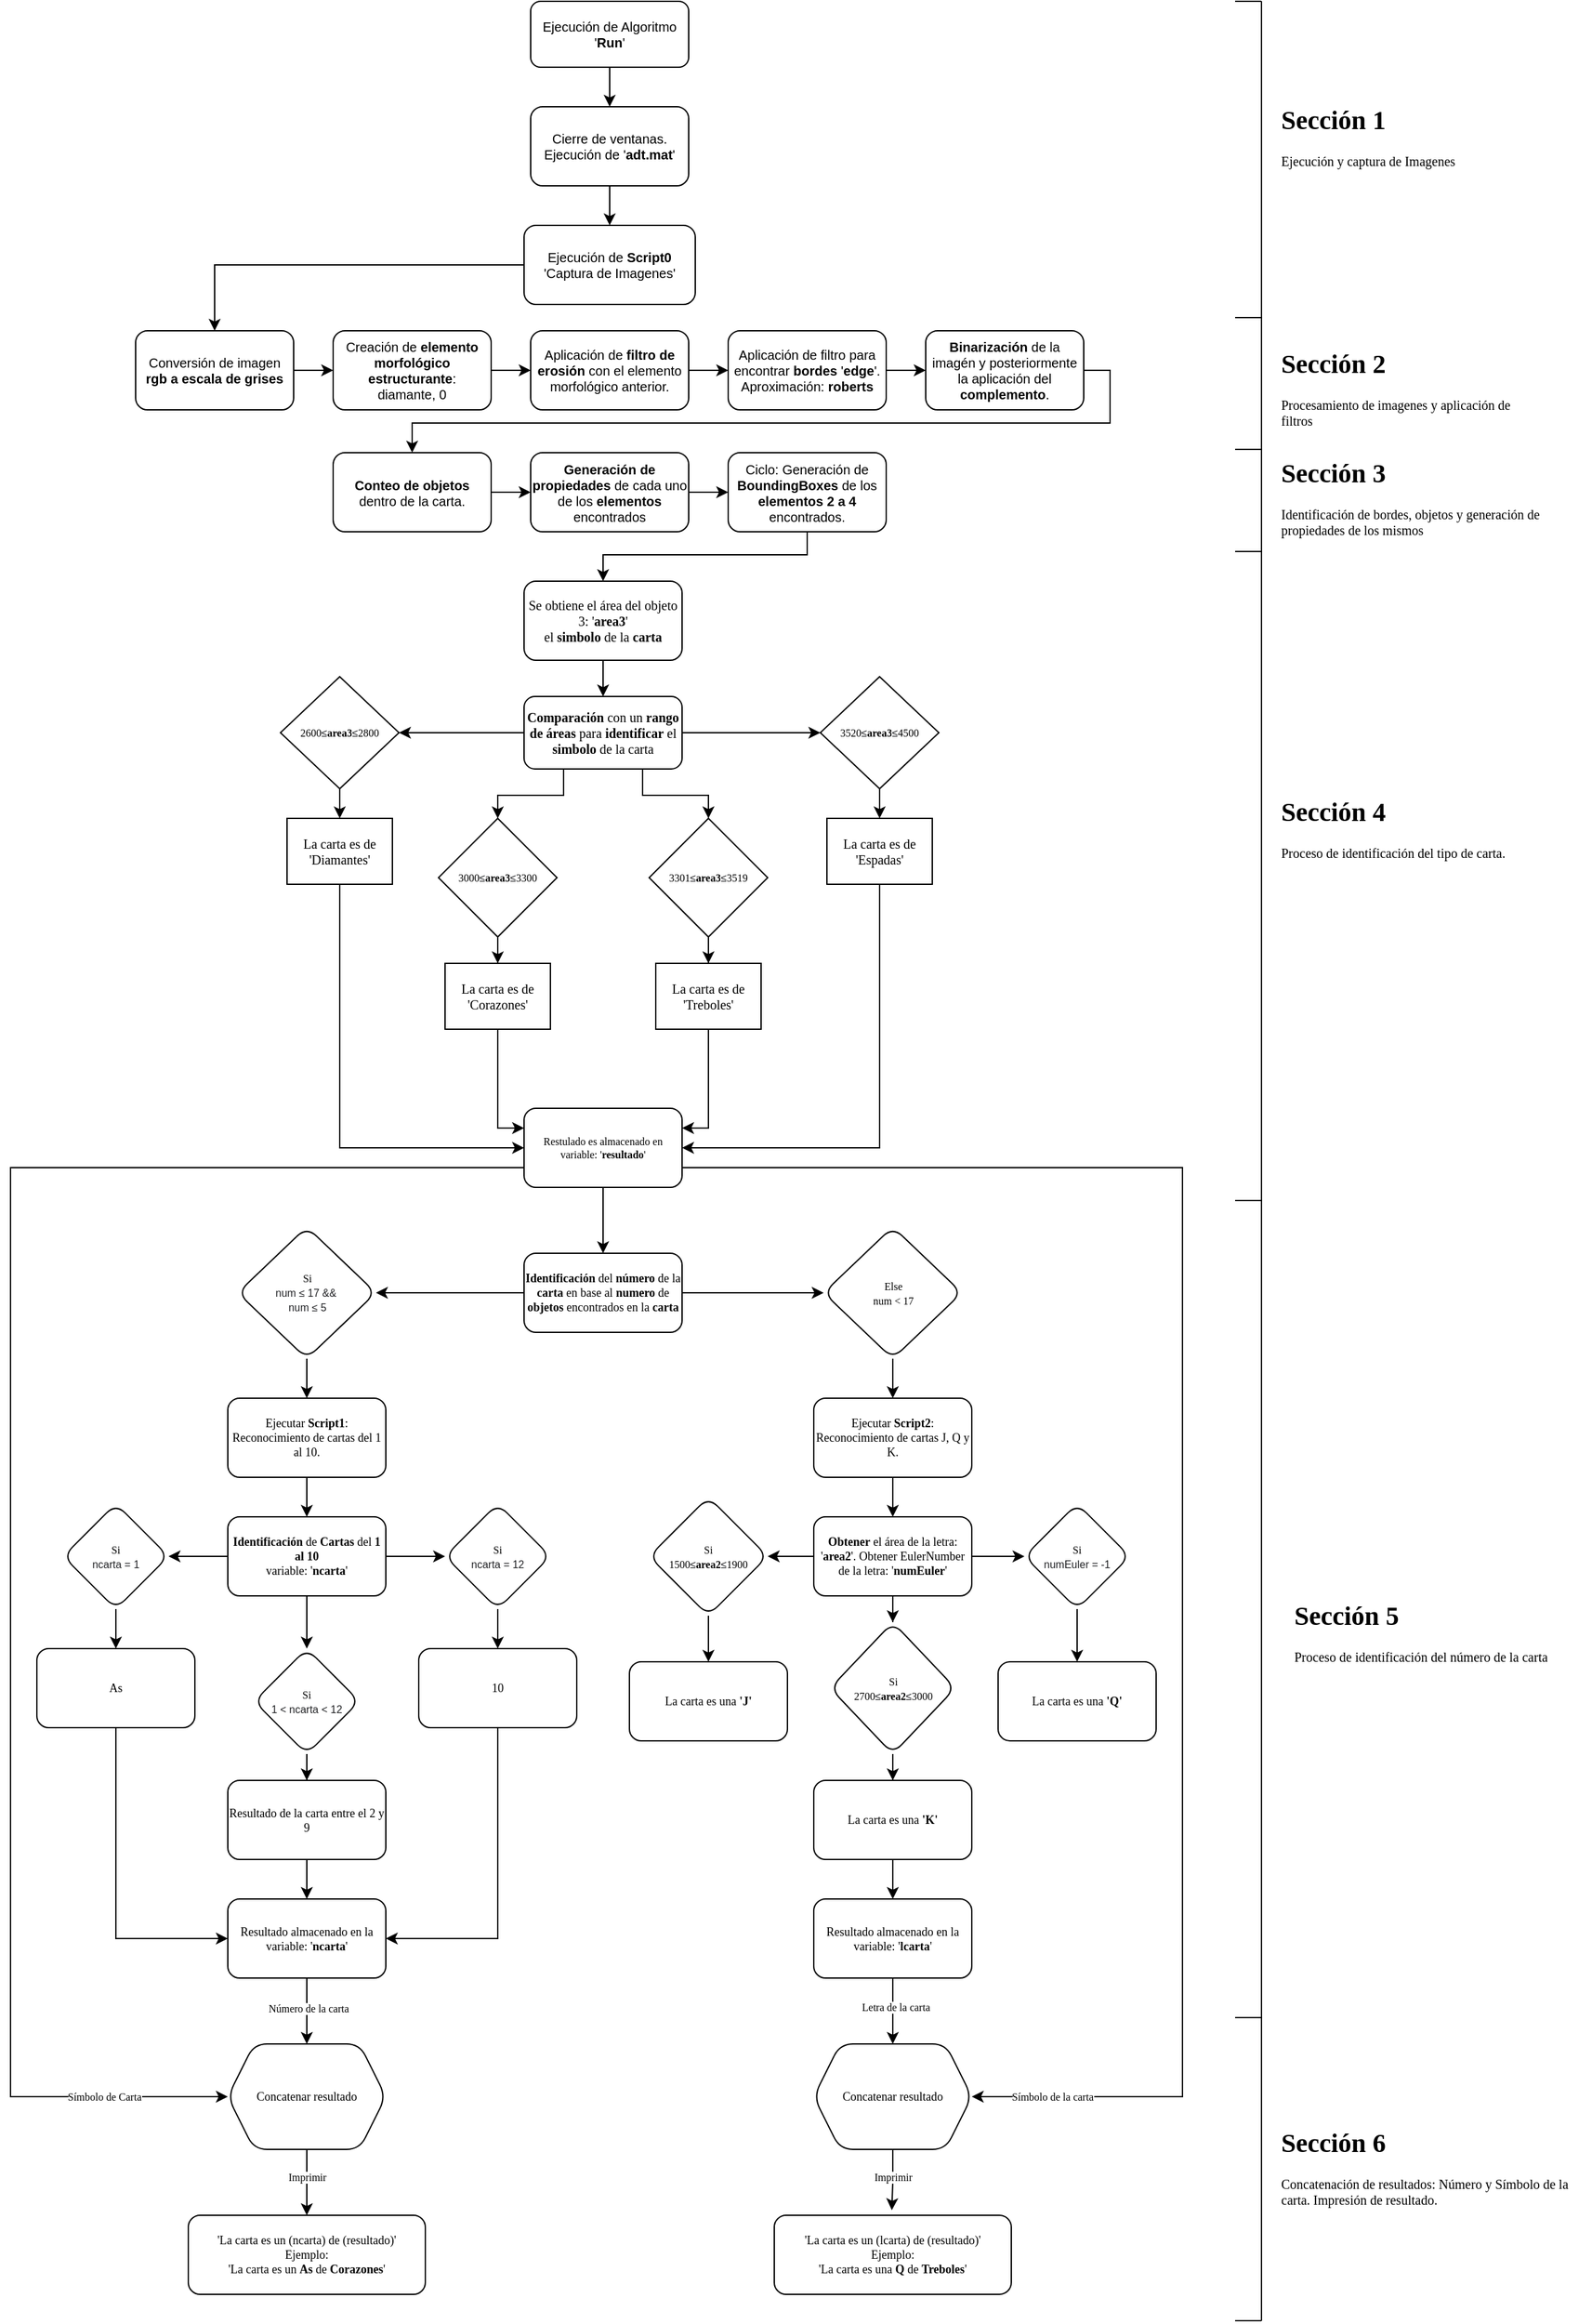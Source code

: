 <mxfile version="20.6.0" type="github">
  <diagram id="C5RBs43oDa-KdzZeNtuy" name="Page-1">
    <mxGraphModel dx="772" dy="514" grid="1" gridSize="10" guides="1" tooltips="1" connect="1" arrows="1" fold="1" page="1" pageScale="1" pageWidth="1654" pageHeight="2336" math="0" shadow="0">
      <root>
        <mxCell id="WIyWlLk6GJQsqaUBKTNV-0" />
        <mxCell id="WIyWlLk6GJQsqaUBKTNV-1" parent="WIyWlLk6GJQsqaUBKTNV-0" />
        <mxCell id="OverbrRECvq1KNkHKfa8-5" style="edgeStyle=orthogonalEdgeStyle;rounded=0;orthogonalLoop=1;jettySize=auto;html=1;exitX=0.5;exitY=1;exitDx=0;exitDy=0;entryX=0.5;entryY=0;entryDx=0;entryDy=0;fontSize=10;" edge="1" parent="WIyWlLk6GJQsqaUBKTNV-1" source="WIyWlLk6GJQsqaUBKTNV-3" target="OverbrRECvq1KNkHKfa8-1">
          <mxGeometry relative="1" as="geometry" />
        </mxCell>
        <mxCell id="WIyWlLk6GJQsqaUBKTNV-3" value="Ejecución de Algoritmo &lt;br style=&quot;font-size: 10px;&quot;&gt;&#39;&lt;b&gt;Run&lt;/b&gt;&#39;" style="rounded=1;whiteSpace=wrap;html=1;fontSize=10;glass=0;strokeWidth=1;shadow=0;" parent="WIyWlLk6GJQsqaUBKTNV-1" vertex="1">
          <mxGeometry x="435" y="20" width="120" height="50" as="geometry" />
        </mxCell>
        <mxCell id="OverbrRECvq1KNkHKfa8-3" value="" style="edgeStyle=orthogonalEdgeStyle;rounded=0;orthogonalLoop=1;jettySize=auto;html=1;fontSize=10;" edge="1" parent="WIyWlLk6GJQsqaUBKTNV-1" source="OverbrRECvq1KNkHKfa8-1" target="OverbrRECvq1KNkHKfa8-2">
          <mxGeometry relative="1" as="geometry" />
        </mxCell>
        <mxCell id="OverbrRECvq1KNkHKfa8-1" value="Cierre de ventanas.&lt;br style=&quot;font-size: 10px;&quot;&gt;Ejecución de &#39;&lt;b&gt;adt.mat&lt;/b&gt;&#39;" style="rounded=1;whiteSpace=wrap;html=1;fontSize=10;" vertex="1" parent="WIyWlLk6GJQsqaUBKTNV-1">
          <mxGeometry x="435" y="100" width="120" height="60" as="geometry" />
        </mxCell>
        <mxCell id="OverbrRECvq1KNkHKfa8-7" value="" style="edgeStyle=orthogonalEdgeStyle;rounded=0;orthogonalLoop=1;jettySize=auto;html=1;fontSize=10;" edge="1" parent="WIyWlLk6GJQsqaUBKTNV-1" source="OverbrRECvq1KNkHKfa8-2" target="OverbrRECvq1KNkHKfa8-6">
          <mxGeometry relative="1" as="geometry" />
        </mxCell>
        <mxCell id="OverbrRECvq1KNkHKfa8-2" value="Ejecución de &lt;b style=&quot;font-size: 10px;&quot;&gt;Script0&lt;/b&gt;&lt;br style=&quot;font-size: 10px;&quot;&gt;&#39;Captura de Imagenes&#39;" style="whiteSpace=wrap;html=1;rounded=1;fontSize=10;" vertex="1" parent="WIyWlLk6GJQsqaUBKTNV-1">
          <mxGeometry x="430" y="190" width="130" height="60" as="geometry" />
        </mxCell>
        <mxCell id="OverbrRECvq1KNkHKfa8-9" value="" style="edgeStyle=orthogonalEdgeStyle;rounded=0;orthogonalLoop=1;jettySize=auto;html=1;fontSize=10;" edge="1" parent="WIyWlLk6GJQsqaUBKTNV-1" source="OverbrRECvq1KNkHKfa8-6" target="OverbrRECvq1KNkHKfa8-8">
          <mxGeometry relative="1" as="geometry" />
        </mxCell>
        <mxCell id="OverbrRECvq1KNkHKfa8-6" value="Conversión de imagen &lt;b&gt;rgb a escala de grises&lt;/b&gt;" style="whiteSpace=wrap;html=1;rounded=1;fontSize=10;" vertex="1" parent="WIyWlLk6GJQsqaUBKTNV-1">
          <mxGeometry x="135" y="270" width="120" height="60" as="geometry" />
        </mxCell>
        <mxCell id="OverbrRECvq1KNkHKfa8-11" value="" style="edgeStyle=orthogonalEdgeStyle;rounded=0;orthogonalLoop=1;jettySize=auto;html=1;fontSize=10;" edge="1" parent="WIyWlLk6GJQsqaUBKTNV-1" source="OverbrRECvq1KNkHKfa8-8" target="OverbrRECvq1KNkHKfa8-10">
          <mxGeometry relative="1" as="geometry" />
        </mxCell>
        <mxCell id="OverbrRECvq1KNkHKfa8-8" value="Creación de &lt;b&gt;elemento morfológico estructurante&lt;/b&gt;:&lt;br style=&quot;font-size: 10px;&quot;&gt;diamante, 0" style="whiteSpace=wrap;html=1;rounded=1;fontSize=10;" vertex="1" parent="WIyWlLk6GJQsqaUBKTNV-1">
          <mxGeometry x="285" y="270" width="120" height="60" as="geometry" />
        </mxCell>
        <mxCell id="OverbrRECvq1KNkHKfa8-13" value="" style="edgeStyle=orthogonalEdgeStyle;rounded=0;orthogonalLoop=1;jettySize=auto;html=1;fontFamily=Verdana;fontSize=10;" edge="1" parent="WIyWlLk6GJQsqaUBKTNV-1" source="OverbrRECvq1KNkHKfa8-10" target="OverbrRECvq1KNkHKfa8-12">
          <mxGeometry relative="1" as="geometry" />
        </mxCell>
        <mxCell id="OverbrRECvq1KNkHKfa8-10" value="Aplicación de &lt;b&gt;filtro de erosión&lt;/b&gt; con el elemento morfológico anterior." style="whiteSpace=wrap;html=1;rounded=1;fontSize=10;" vertex="1" parent="WIyWlLk6GJQsqaUBKTNV-1">
          <mxGeometry x="435" y="270" width="120" height="60" as="geometry" />
        </mxCell>
        <mxCell id="OverbrRECvq1KNkHKfa8-15" value="" style="edgeStyle=orthogonalEdgeStyle;rounded=0;orthogonalLoop=1;jettySize=auto;html=1;fontFamily=Verdana;fontSize=10;" edge="1" parent="WIyWlLk6GJQsqaUBKTNV-1" source="OverbrRECvq1KNkHKfa8-12" target="OverbrRECvq1KNkHKfa8-14">
          <mxGeometry relative="1" as="geometry" />
        </mxCell>
        <mxCell id="OverbrRECvq1KNkHKfa8-12" value="Aplicación de filtro para encontrar &lt;b&gt;bordes&lt;/b&gt; &#39;&lt;b&gt;edge&lt;/b&gt;&#39;. Aproximación: &lt;b&gt;roberts&lt;/b&gt;" style="whiteSpace=wrap;html=1;fontSize=10;rounded=1;" vertex="1" parent="WIyWlLk6GJQsqaUBKTNV-1">
          <mxGeometry x="585" y="270" width="120" height="60" as="geometry" />
        </mxCell>
        <mxCell id="OverbrRECvq1KNkHKfa8-17" value="" style="edgeStyle=orthogonalEdgeStyle;rounded=0;orthogonalLoop=1;jettySize=auto;html=1;fontFamily=Verdana;fontSize=10;entryX=0.5;entryY=0;entryDx=0;entryDy=0;exitX=1;exitY=0.5;exitDx=0;exitDy=0;" edge="1" parent="WIyWlLk6GJQsqaUBKTNV-1" source="OverbrRECvq1KNkHKfa8-14" target="OverbrRECvq1KNkHKfa8-16">
          <mxGeometry relative="1" as="geometry">
            <Array as="points">
              <mxPoint x="875" y="300" />
              <mxPoint x="875" y="340" />
              <mxPoint x="345" y="340" />
            </Array>
          </mxGeometry>
        </mxCell>
        <mxCell id="OverbrRECvq1KNkHKfa8-14" value="&lt;b&gt;Binarización&lt;/b&gt; de la imagén y posteriormente la aplicación del &lt;b&gt;complemento&lt;/b&gt;." style="whiteSpace=wrap;html=1;fontSize=10;rounded=1;" vertex="1" parent="WIyWlLk6GJQsqaUBKTNV-1">
          <mxGeometry x="735" y="270" width="120" height="60" as="geometry" />
        </mxCell>
        <mxCell id="OverbrRECvq1KNkHKfa8-19" value="" style="edgeStyle=orthogonalEdgeStyle;rounded=0;orthogonalLoop=1;jettySize=auto;html=1;fontFamily=Verdana;fontSize=10;" edge="1" parent="WIyWlLk6GJQsqaUBKTNV-1" source="OverbrRECvq1KNkHKfa8-16" target="OverbrRECvq1KNkHKfa8-18">
          <mxGeometry relative="1" as="geometry" />
        </mxCell>
        <mxCell id="OverbrRECvq1KNkHKfa8-16" value="&lt;b&gt;Conteo&lt;/b&gt; &lt;b&gt;de&lt;/b&gt; &lt;b&gt;objetos&lt;/b&gt; dentro de la carta." style="whiteSpace=wrap;html=1;fontSize=10;rounded=1;" vertex="1" parent="WIyWlLk6GJQsqaUBKTNV-1">
          <mxGeometry x="285" y="362.5" width="120" height="60" as="geometry" />
        </mxCell>
        <mxCell id="OverbrRECvq1KNkHKfa8-21" value="" style="edgeStyle=orthogonalEdgeStyle;rounded=0;orthogonalLoop=1;jettySize=auto;html=1;fontFamily=Verdana;fontSize=10;" edge="1" parent="WIyWlLk6GJQsqaUBKTNV-1" source="OverbrRECvq1KNkHKfa8-18" target="OverbrRECvq1KNkHKfa8-20">
          <mxGeometry relative="1" as="geometry" />
        </mxCell>
        <mxCell id="OverbrRECvq1KNkHKfa8-18" value="&lt;b&gt;Generación&lt;/b&gt; &lt;b&gt;de&lt;/b&gt; &lt;b&gt;propiedades&lt;/b&gt; de cada uno de los &lt;b&gt;elementos&lt;/b&gt; encontrados" style="whiteSpace=wrap;html=1;fontSize=10;rounded=1;" vertex="1" parent="WIyWlLk6GJQsqaUBKTNV-1">
          <mxGeometry x="435" y="362.5" width="120" height="60" as="geometry" />
        </mxCell>
        <mxCell id="OverbrRECvq1KNkHKfa8-23" style="edgeStyle=orthogonalEdgeStyle;rounded=0;orthogonalLoop=1;jettySize=auto;html=1;fontFamily=Verdana;fontSize=10;entryX=0.5;entryY=0;entryDx=0;entryDy=0;" edge="1" parent="WIyWlLk6GJQsqaUBKTNV-1" source="OverbrRECvq1KNkHKfa8-20" target="OverbrRECvq1KNkHKfa8-43">
          <mxGeometry relative="1" as="geometry">
            <mxPoint x="500" y="462.5" as="targetPoint" />
            <Array as="points">
              <mxPoint x="645" y="440" />
              <mxPoint x="490" y="440" />
            </Array>
          </mxGeometry>
        </mxCell>
        <mxCell id="OverbrRECvq1KNkHKfa8-20" value="Ciclo: Generación de &lt;b&gt;BoundingBoxes&lt;/b&gt; de los &lt;b&gt;elementos 2 a 4&lt;/b&gt; encontrados." style="whiteSpace=wrap;html=1;fontSize=10;rounded=1;" vertex="1" parent="WIyWlLk6GJQsqaUBKTNV-1">
          <mxGeometry x="585" y="362.5" width="120" height="60" as="geometry" />
        </mxCell>
        <mxCell id="OverbrRECvq1KNkHKfa8-24" value="&lt;h1&gt;Sección 1&lt;/h1&gt;&lt;p&gt;Ejecución y captura de Imagenes&lt;/p&gt;" style="text;html=1;strokeColor=none;fillColor=none;spacing=5;spacingTop=-20;whiteSpace=wrap;overflow=hidden;rounded=0;fontFamily=Verdana;fontSize=10;" vertex="1" parent="WIyWlLk6GJQsqaUBKTNV-1">
          <mxGeometry x="1000" y="95" width="190" height="70" as="geometry" />
        </mxCell>
        <mxCell id="OverbrRECvq1KNkHKfa8-26" value="&lt;h1&gt;Sección 2&lt;/h1&gt;&lt;p&gt;Procesamiento de imagenes y aplicación de filtros&lt;/p&gt;" style="text;html=1;strokeColor=none;fillColor=none;spacing=5;spacingTop=-20;whiteSpace=wrap;overflow=hidden;rounded=0;fontFamily=Verdana;fontSize=10;" vertex="1" parent="WIyWlLk6GJQsqaUBKTNV-1">
          <mxGeometry x="1000" y="280" width="190" height="70" as="geometry" />
        </mxCell>
        <mxCell id="OverbrRECvq1KNkHKfa8-27" value="&lt;h1&gt;Sección 3&lt;/h1&gt;&lt;p&gt;Identificación de bordes, objetos y generación de propiedades de los mismos&lt;/p&gt;" style="text;html=1;strokeColor=none;fillColor=none;spacing=5;spacingTop=-20;whiteSpace=wrap;overflow=hidden;rounded=0;fontFamily=Verdana;fontSize=10;" vertex="1" parent="WIyWlLk6GJQsqaUBKTNV-1">
          <mxGeometry x="1000" y="362.5" width="230" height="75" as="geometry" />
        </mxCell>
        <mxCell id="OverbrRECvq1KNkHKfa8-33" value="" style="endArrow=none;html=1;rounded=0;fontFamily=Verdana;fontSize=10;" edge="1" parent="WIyWlLk6GJQsqaUBKTNV-1">
          <mxGeometry width="50" height="50" relative="1" as="geometry">
            <mxPoint x="990" y="1780" as="sourcePoint" />
            <mxPoint x="990" y="20" as="targetPoint" />
          </mxGeometry>
        </mxCell>
        <mxCell id="OverbrRECvq1KNkHKfa8-35" value="" style="endArrow=none;html=1;rounded=0;fontFamily=Verdana;fontSize=10;" edge="1" parent="WIyWlLk6GJQsqaUBKTNV-1">
          <mxGeometry width="50" height="50" relative="1" as="geometry">
            <mxPoint x="990" y="260" as="sourcePoint" />
            <mxPoint x="970" y="260" as="targetPoint" />
          </mxGeometry>
        </mxCell>
        <mxCell id="OverbrRECvq1KNkHKfa8-38" value="" style="endArrow=none;html=1;rounded=0;fontFamily=Verdana;fontSize=10;" edge="1" parent="WIyWlLk6GJQsqaUBKTNV-1">
          <mxGeometry width="50" height="50" relative="1" as="geometry">
            <mxPoint x="990" y="360" as="sourcePoint" />
            <mxPoint x="970" y="360" as="targetPoint" />
          </mxGeometry>
        </mxCell>
        <mxCell id="OverbrRECvq1KNkHKfa8-39" value="" style="endArrow=none;html=1;rounded=0;fontFamily=Verdana;fontSize=10;" edge="1" parent="WIyWlLk6GJQsqaUBKTNV-1">
          <mxGeometry width="50" height="50" relative="1" as="geometry">
            <mxPoint x="990" y="437.5" as="sourcePoint" />
            <mxPoint x="970" y="437.5" as="targetPoint" />
          </mxGeometry>
        </mxCell>
        <mxCell id="OverbrRECvq1KNkHKfa8-40" value="" style="endArrow=none;html=1;rounded=0;fontFamily=Verdana;fontSize=10;" edge="1" parent="WIyWlLk6GJQsqaUBKTNV-1">
          <mxGeometry width="50" height="50" relative="1" as="geometry">
            <mxPoint x="990" y="20" as="sourcePoint" />
            <mxPoint x="970" y="20" as="targetPoint" />
          </mxGeometry>
        </mxCell>
        <mxCell id="OverbrRECvq1KNkHKfa8-42" value="&lt;h1&gt;Sección 4&lt;/h1&gt;&lt;p&gt;Proceso de identificación del tipo de carta.&lt;/p&gt;" style="text;html=1;strokeColor=none;fillColor=none;spacing=5;spacingTop=-20;whiteSpace=wrap;overflow=hidden;rounded=0;fontFamily=Verdana;fontSize=10;" vertex="1" parent="WIyWlLk6GJQsqaUBKTNV-1">
          <mxGeometry x="1000" y="620" width="230" height="75" as="geometry" />
        </mxCell>
        <mxCell id="OverbrRECvq1KNkHKfa8-47" value="" style="edgeStyle=orthogonalEdgeStyle;rounded=0;orthogonalLoop=1;jettySize=auto;html=1;fontFamily=Verdana;fontSize=9;" edge="1" parent="WIyWlLk6GJQsqaUBKTNV-1" source="OverbrRECvq1KNkHKfa8-43" target="OverbrRECvq1KNkHKfa8-46">
          <mxGeometry relative="1" as="geometry" />
        </mxCell>
        <mxCell id="OverbrRECvq1KNkHKfa8-43" value="Se obtiene el área del objeto 3: &#39;&lt;b&gt;area3&lt;/b&gt;&#39; &lt;br&gt;el &lt;b&gt;simbolo&lt;/b&gt; de la &lt;b&gt;carta&lt;/b&gt;" style="rounded=1;whiteSpace=wrap;html=1;fontFamily=Verdana;fontSize=10;" vertex="1" parent="WIyWlLk6GJQsqaUBKTNV-1">
          <mxGeometry x="430" y="460" width="120" height="60" as="geometry" />
        </mxCell>
        <mxCell id="OverbrRECvq1KNkHKfa8-49" style="edgeStyle=orthogonalEdgeStyle;rounded=0;orthogonalLoop=1;jettySize=auto;html=1;exitX=0;exitY=0.5;exitDx=0;exitDy=0;entryX=1;entryY=0.5;entryDx=0;entryDy=0;fontFamily=Verdana;fontSize=9;" edge="1" parent="WIyWlLk6GJQsqaUBKTNV-1" source="OverbrRECvq1KNkHKfa8-46" target="OverbrRECvq1KNkHKfa8-50">
          <mxGeometry relative="1" as="geometry">
            <mxPoint x="355" y="575" as="targetPoint" />
          </mxGeometry>
        </mxCell>
        <mxCell id="OverbrRECvq1KNkHKfa8-55" style="edgeStyle=orthogonalEdgeStyle;rounded=0;orthogonalLoop=1;jettySize=auto;html=1;exitX=0.25;exitY=1;exitDx=0;exitDy=0;entryX=0.5;entryY=0;entryDx=0;entryDy=0;fontFamily=Verdana;fontSize=7;" edge="1" parent="WIyWlLk6GJQsqaUBKTNV-1" source="OverbrRECvq1KNkHKfa8-46" target="OverbrRECvq1KNkHKfa8-53">
          <mxGeometry relative="1" as="geometry" />
        </mxCell>
        <mxCell id="OverbrRECvq1KNkHKfa8-61" style="edgeStyle=orthogonalEdgeStyle;rounded=0;orthogonalLoop=1;jettySize=auto;html=1;exitX=0.75;exitY=1;exitDx=0;exitDy=0;entryX=0.5;entryY=0;entryDx=0;entryDy=0;fontFamily=Verdana;fontSize=7;" edge="1" parent="WIyWlLk6GJQsqaUBKTNV-1" source="OverbrRECvq1KNkHKfa8-46" target="OverbrRECvq1KNkHKfa8-59">
          <mxGeometry relative="1" as="geometry" />
        </mxCell>
        <mxCell id="OverbrRECvq1KNkHKfa8-65" style="edgeStyle=orthogonalEdgeStyle;rounded=0;orthogonalLoop=1;jettySize=auto;html=1;exitX=1;exitY=0.5;exitDx=0;exitDy=0;fontFamily=Verdana;fontSize=7;" edge="1" parent="WIyWlLk6GJQsqaUBKTNV-1" source="OverbrRECvq1KNkHKfa8-46" target="OverbrRECvq1KNkHKfa8-63">
          <mxGeometry relative="1" as="geometry" />
        </mxCell>
        <mxCell id="OverbrRECvq1KNkHKfa8-46" value="&lt;b&gt;Comparación&lt;/b&gt; con un &lt;b&gt;rango&lt;/b&gt; &lt;b&gt;de&lt;/b&gt; &lt;b&gt;áreas&lt;/b&gt; para &lt;b&gt;identificar&lt;/b&gt; el &lt;b&gt;simbolo&lt;/b&gt; de la carta" style="whiteSpace=wrap;html=1;fontSize=10;fontFamily=Verdana;rounded=1;" vertex="1" parent="WIyWlLk6GJQsqaUBKTNV-1">
          <mxGeometry x="430" y="547.5" width="120" height="55" as="geometry" />
        </mxCell>
        <mxCell id="OverbrRECvq1KNkHKfa8-52" style="edgeStyle=orthogonalEdgeStyle;rounded=0;orthogonalLoop=1;jettySize=auto;html=1;exitX=0.5;exitY=1;exitDx=0;exitDy=0;entryX=0.5;entryY=0;entryDx=0;entryDy=0;fontFamily=Verdana;fontSize=7;" edge="1" parent="WIyWlLk6GJQsqaUBKTNV-1" source="OverbrRECvq1KNkHKfa8-50" target="OverbrRECvq1KNkHKfa8-51">
          <mxGeometry relative="1" as="geometry" />
        </mxCell>
        <mxCell id="OverbrRECvq1KNkHKfa8-50" value="&lt;font style=&quot;font-size: 8px;&quot;&gt;2600&lt;span style=&quot;color: rgb(32, 33, 36); font-family: arial, sans-serif; text-align: left; background-color: rgb(255, 255, 255); font-size: 8px;&quot;&gt;≤&lt;/span&gt;&lt;b&gt;area3&lt;/b&gt;&lt;span style=&quot;color: rgb(32, 33, 36); font-family: arial, sans-serif; text-align: left; background-color: rgb(255, 255, 255); font-size: 8px;&quot;&gt;≤&lt;/span&gt;2800&lt;/font&gt;" style="rhombus;whiteSpace=wrap;html=1;fontFamily=Verdana;fontSize=8;" vertex="1" parent="WIyWlLk6GJQsqaUBKTNV-1">
          <mxGeometry x="245" y="532.5" width="90" height="85" as="geometry" />
        </mxCell>
        <mxCell id="OverbrRECvq1KNkHKfa8-71" style="edgeStyle=orthogonalEdgeStyle;rounded=0;orthogonalLoop=1;jettySize=auto;html=1;exitX=0.5;exitY=1;exitDx=0;exitDy=0;entryX=0;entryY=0.5;entryDx=0;entryDy=0;fontFamily=Verdana;fontSize=8;" edge="1" parent="WIyWlLk6GJQsqaUBKTNV-1" source="OverbrRECvq1KNkHKfa8-51" target="OverbrRECvq1KNkHKfa8-70">
          <mxGeometry relative="1" as="geometry" />
        </mxCell>
        <mxCell id="OverbrRECvq1KNkHKfa8-51" value="La carta es de &#39;Diamantes&#39;" style="whiteSpace=wrap;html=1;fontSize=10;fontFamily=Verdana;" vertex="1" parent="WIyWlLk6GJQsqaUBKTNV-1">
          <mxGeometry x="250" y="640" width="80" height="50" as="geometry" />
        </mxCell>
        <mxCell id="OverbrRECvq1KNkHKfa8-57" style="edgeStyle=orthogonalEdgeStyle;rounded=0;orthogonalLoop=1;jettySize=auto;html=1;entryX=0.5;entryY=0;entryDx=0;entryDy=0;fontFamily=Verdana;fontSize=7;" edge="1" parent="WIyWlLk6GJQsqaUBKTNV-1" source="OverbrRECvq1KNkHKfa8-53" target="OverbrRECvq1KNkHKfa8-56">
          <mxGeometry relative="1" as="geometry" />
        </mxCell>
        <mxCell id="OverbrRECvq1KNkHKfa8-53" value="&lt;font style=&quot;font-size: 8px;&quot;&gt;3000&lt;span style=&quot;color: rgb(32, 33, 36); font-family: arial, sans-serif; text-align: left; background-color: rgb(255, 255, 255); font-size: 8px;&quot;&gt;≤&lt;/span&gt;&lt;b&gt;area3&lt;/b&gt;&lt;span style=&quot;color: rgb(32, 33, 36); font-family: arial, sans-serif; text-align: left; background-color: rgb(255, 255, 255); font-size: 8px;&quot;&gt;≤&lt;/span&gt;3300&lt;/font&gt;" style="rhombus;whiteSpace=wrap;html=1;fontFamily=Verdana;fontSize=8;" vertex="1" parent="WIyWlLk6GJQsqaUBKTNV-1">
          <mxGeometry x="365" y="640" width="90" height="90" as="geometry" />
        </mxCell>
        <mxCell id="OverbrRECvq1KNkHKfa8-72" style="edgeStyle=orthogonalEdgeStyle;rounded=0;orthogonalLoop=1;jettySize=auto;html=1;exitX=0.5;exitY=1;exitDx=0;exitDy=0;entryX=0;entryY=0.25;entryDx=0;entryDy=0;fontFamily=Verdana;fontSize=8;" edge="1" parent="WIyWlLk6GJQsqaUBKTNV-1" source="OverbrRECvq1KNkHKfa8-56" target="OverbrRECvq1KNkHKfa8-70">
          <mxGeometry relative="1" as="geometry" />
        </mxCell>
        <mxCell id="OverbrRECvq1KNkHKfa8-56" value="La carta es de &#39;Corazones&#39;" style="whiteSpace=wrap;html=1;fontSize=10;fontFamily=Verdana;" vertex="1" parent="WIyWlLk6GJQsqaUBKTNV-1">
          <mxGeometry x="370" y="750" width="80" height="50" as="geometry" />
        </mxCell>
        <mxCell id="OverbrRECvq1KNkHKfa8-58" style="edgeStyle=orthogonalEdgeStyle;rounded=0;orthogonalLoop=1;jettySize=auto;html=1;entryX=0.5;entryY=0;entryDx=0;entryDy=0;fontFamily=Verdana;fontSize=7;" edge="1" parent="WIyWlLk6GJQsqaUBKTNV-1" source="OverbrRECvq1KNkHKfa8-59" target="OverbrRECvq1KNkHKfa8-60">
          <mxGeometry relative="1" as="geometry" />
        </mxCell>
        <mxCell id="OverbrRECvq1KNkHKfa8-59" value="&lt;span style=&quot;font-size: 8px;&quot;&gt;3301&lt;/span&gt;&lt;span style=&quot;font-size: 8px; color: rgb(32, 33, 36); font-family: arial, sans-serif; text-align: left; background-color: rgb(255, 255, 255);&quot;&gt;≤&lt;/span&gt;&lt;b style=&quot;font-size: 8px;&quot;&gt;area3&lt;/b&gt;&lt;span style=&quot;font-size: 8px; color: rgb(32, 33, 36); font-family: arial, sans-serif; text-align: left; background-color: rgb(255, 255, 255);&quot;&gt;≤&lt;/span&gt;&lt;span style=&quot;font-size: 8px;&quot;&gt;3519&lt;/span&gt;" style="rhombus;whiteSpace=wrap;html=1;fontFamily=Verdana;fontSize=7;" vertex="1" parent="WIyWlLk6GJQsqaUBKTNV-1">
          <mxGeometry x="525" y="640" width="90" height="90" as="geometry" />
        </mxCell>
        <mxCell id="OverbrRECvq1KNkHKfa8-73" style="edgeStyle=orthogonalEdgeStyle;rounded=0;orthogonalLoop=1;jettySize=auto;html=1;exitX=0.5;exitY=1;exitDx=0;exitDy=0;entryX=1;entryY=0.25;entryDx=0;entryDy=0;fontFamily=Verdana;fontSize=8;" edge="1" parent="WIyWlLk6GJQsqaUBKTNV-1" source="OverbrRECvq1KNkHKfa8-60" target="OverbrRECvq1KNkHKfa8-70">
          <mxGeometry relative="1" as="geometry" />
        </mxCell>
        <mxCell id="OverbrRECvq1KNkHKfa8-60" value="La carta es de &#39;Treboles&#39;" style="whiteSpace=wrap;html=1;fontSize=10;fontFamily=Verdana;" vertex="1" parent="WIyWlLk6GJQsqaUBKTNV-1">
          <mxGeometry x="530" y="750" width="80" height="50" as="geometry" />
        </mxCell>
        <mxCell id="OverbrRECvq1KNkHKfa8-62" style="edgeStyle=orthogonalEdgeStyle;rounded=0;orthogonalLoop=1;jettySize=auto;html=1;exitX=0.5;exitY=1;exitDx=0;exitDy=0;entryX=0.5;entryY=0;entryDx=0;entryDy=0;fontFamily=Verdana;fontSize=7;" edge="1" parent="WIyWlLk6GJQsqaUBKTNV-1" source="OverbrRECvq1KNkHKfa8-63" target="OverbrRECvq1KNkHKfa8-64">
          <mxGeometry relative="1" as="geometry" />
        </mxCell>
        <mxCell id="OverbrRECvq1KNkHKfa8-63" value="&lt;span style=&quot;font-size: 8px;&quot;&gt;3520&lt;/span&gt;&lt;span style=&quot;font-size: 8px; color: rgb(32, 33, 36); font-family: arial, sans-serif; text-align: left; background-color: rgb(255, 255, 255);&quot;&gt;≤&lt;/span&gt;&lt;b style=&quot;font-size: 8px;&quot;&gt;area3&lt;/b&gt;&lt;span style=&quot;font-size: 8px; color: rgb(32, 33, 36); font-family: arial, sans-serif; text-align: left; background-color: rgb(255, 255, 255);&quot;&gt;≤&lt;/span&gt;&lt;span style=&quot;font-size: 8px;&quot;&gt;4500&lt;/span&gt;" style="rhombus;whiteSpace=wrap;html=1;fontFamily=Verdana;fontSize=7;" vertex="1" parent="WIyWlLk6GJQsqaUBKTNV-1">
          <mxGeometry x="655" y="532.5" width="90" height="85" as="geometry" />
        </mxCell>
        <mxCell id="OverbrRECvq1KNkHKfa8-74" style="edgeStyle=orthogonalEdgeStyle;rounded=0;orthogonalLoop=1;jettySize=auto;html=1;exitX=0.5;exitY=1;exitDx=0;exitDy=0;entryX=1;entryY=0.5;entryDx=0;entryDy=0;fontFamily=Verdana;fontSize=8;" edge="1" parent="WIyWlLk6GJQsqaUBKTNV-1" source="OverbrRECvq1KNkHKfa8-64" target="OverbrRECvq1KNkHKfa8-70">
          <mxGeometry relative="1" as="geometry" />
        </mxCell>
        <mxCell id="OverbrRECvq1KNkHKfa8-64" value="La carta es de &#39;Espadas&#39;" style="whiteSpace=wrap;html=1;fontSize=10;fontFamily=Verdana;" vertex="1" parent="WIyWlLk6GJQsqaUBKTNV-1">
          <mxGeometry x="660" y="640" width="80" height="50" as="geometry" />
        </mxCell>
        <mxCell id="OverbrRECvq1KNkHKfa8-66" value="" style="endArrow=none;html=1;rounded=0;fontFamily=Verdana;fontSize=10;" edge="1" parent="WIyWlLk6GJQsqaUBKTNV-1">
          <mxGeometry width="50" height="50" relative="1" as="geometry">
            <mxPoint x="990" y="930" as="sourcePoint" />
            <mxPoint x="970" y="930" as="targetPoint" />
          </mxGeometry>
        </mxCell>
        <mxCell id="OverbrRECvq1KNkHKfa8-78" value="" style="edgeStyle=orthogonalEdgeStyle;rounded=0;orthogonalLoop=1;jettySize=auto;html=1;fontFamily=Verdana;fontSize=8;" edge="1" parent="WIyWlLk6GJQsqaUBKTNV-1" source="OverbrRECvq1KNkHKfa8-70" target="OverbrRECvq1KNkHKfa8-77">
          <mxGeometry relative="1" as="geometry" />
        </mxCell>
        <mxCell id="OverbrRECvq1KNkHKfa8-113" style="edgeStyle=orthogonalEdgeStyle;rounded=0;orthogonalLoop=1;jettySize=auto;html=1;exitX=0;exitY=0.75;exitDx=0;exitDy=0;fontFamily=Verdana;fontSize=8;entryX=0;entryY=0.5;entryDx=0;entryDy=0;" edge="1" parent="WIyWlLk6GJQsqaUBKTNV-1" source="OverbrRECvq1KNkHKfa8-70" target="OverbrRECvq1KNkHKfa8-110">
          <mxGeometry relative="1" as="geometry">
            <Array as="points">
              <mxPoint x="40" y="905" />
              <mxPoint x="40" y="1610" />
            </Array>
          </mxGeometry>
        </mxCell>
        <mxCell id="OverbrRECvq1KNkHKfa8-115" value="Símbolo de Carta" style="edgeLabel;html=1;align=center;verticalAlign=middle;resizable=0;points=[];fontSize=8;fontFamily=Verdana;" vertex="1" connectable="0" parent="OverbrRECvq1KNkHKfa8-113">
          <mxGeometry x="0.85" y="-1" relative="1" as="geometry">
            <mxPoint y="-1" as="offset" />
          </mxGeometry>
        </mxCell>
        <mxCell id="OverbrRECvq1KNkHKfa8-143" style="edgeStyle=orthogonalEdgeStyle;rounded=0;orthogonalLoop=1;jettySize=auto;html=1;exitX=1;exitY=0.75;exitDx=0;exitDy=0;fontFamily=Verdana;fontSize=8;entryX=1;entryY=0.5;entryDx=0;entryDy=0;" edge="1" parent="WIyWlLk6GJQsqaUBKTNV-1" source="OverbrRECvq1KNkHKfa8-70" target="OverbrRECvq1KNkHKfa8-135">
          <mxGeometry relative="1" as="geometry">
            <Array as="points">
              <mxPoint x="930" y="905" />
              <mxPoint x="930" y="1610" />
            </Array>
          </mxGeometry>
        </mxCell>
        <mxCell id="OverbrRECvq1KNkHKfa8-144" value="Símbolo de la carta" style="edgeLabel;html=1;align=center;verticalAlign=middle;resizable=0;points=[];fontSize=8;fontFamily=Verdana;" vertex="1" connectable="0" parent="OverbrRECvq1KNkHKfa8-143">
          <mxGeometry x="0.902" y="2" relative="1" as="geometry">
            <mxPoint y="-2" as="offset" />
          </mxGeometry>
        </mxCell>
        <mxCell id="OverbrRECvq1KNkHKfa8-70" value="Restulado es almacenado en variable: &#39;&lt;b&gt;resultado&lt;/b&gt;&#39;" style="rounded=1;whiteSpace=wrap;html=1;fontFamily=Verdana;fontSize=8;" vertex="1" parent="WIyWlLk6GJQsqaUBKTNV-1">
          <mxGeometry x="430" y="860" width="120" height="60" as="geometry" />
        </mxCell>
        <mxCell id="OverbrRECvq1KNkHKfa8-80" value="" style="edgeStyle=orthogonalEdgeStyle;rounded=0;orthogonalLoop=1;jettySize=auto;html=1;fontFamily=Verdana;fontSize=9;" edge="1" parent="WIyWlLk6GJQsqaUBKTNV-1" source="OverbrRECvq1KNkHKfa8-77" target="OverbrRECvq1KNkHKfa8-79">
          <mxGeometry relative="1" as="geometry" />
        </mxCell>
        <mxCell id="OverbrRECvq1KNkHKfa8-86" style="edgeStyle=orthogonalEdgeStyle;rounded=0;orthogonalLoop=1;jettySize=auto;html=1;exitX=1;exitY=0.5;exitDx=0;exitDy=0;entryX=0;entryY=0.5;entryDx=0;entryDy=0;fontFamily=Verdana;fontSize=8;" edge="1" parent="WIyWlLk6GJQsqaUBKTNV-1" source="OverbrRECvq1KNkHKfa8-77" target="OverbrRECvq1KNkHKfa8-84">
          <mxGeometry relative="1" as="geometry" />
        </mxCell>
        <mxCell id="OverbrRECvq1KNkHKfa8-77" value="&lt;b style=&quot;font-size: 9px;&quot;&gt;Identificación&lt;/b&gt; del &lt;b style=&quot;font-size: 9px;&quot;&gt;número&lt;/b&gt; de la &lt;b style=&quot;font-size: 9px;&quot;&gt;carta &lt;/b&gt;en base al &lt;b&gt;numero&lt;/b&gt; de &lt;b&gt;objetos&lt;/b&gt; encontrados en la &lt;b&gt;carta&lt;/b&gt;" style="whiteSpace=wrap;html=1;fontSize=9;fontFamily=Verdana;rounded=1;" vertex="1" parent="WIyWlLk6GJQsqaUBKTNV-1">
          <mxGeometry x="430" y="970" width="120" height="60" as="geometry" />
        </mxCell>
        <mxCell id="OverbrRECvq1KNkHKfa8-82" value="" style="edgeStyle=orthogonalEdgeStyle;rounded=0;orthogonalLoop=1;jettySize=auto;html=1;fontFamily=Verdana;fontSize=8;" edge="1" parent="WIyWlLk6GJQsqaUBKTNV-1" source="OverbrRECvq1KNkHKfa8-79" target="OverbrRECvq1KNkHKfa8-81">
          <mxGeometry relative="1" as="geometry" />
        </mxCell>
        <mxCell id="OverbrRECvq1KNkHKfa8-79" value="&lt;font style=&quot;font-size: 8px;&quot;&gt;Si &lt;br&gt;&lt;/font&gt;&lt;div style=&quot;&quot;&gt;&lt;font face=&quot;arial, sans-serif&quot; color=&quot;#202124&quot;&gt;&lt;span style=&quot;font-size: 8px;&quot;&gt;num ≤ 17 &amp;amp;&amp;amp;&amp;nbsp;&lt;/span&gt;&lt;/font&gt;&lt;br&gt;&lt;/div&gt;&lt;div style=&quot;&quot;&gt;&lt;font face=&quot;arial, sans-serif&quot; color=&quot;#202124&quot;&gt;&lt;span style=&quot;font-size: 8px;&quot;&gt;num ≤ 5&lt;/span&gt;&lt;/font&gt;&lt;br&gt;&lt;/div&gt;" style="rhombus;whiteSpace=wrap;html=1;fontSize=9;fontFamily=Verdana;rounded=1;align=center;" vertex="1" parent="WIyWlLk6GJQsqaUBKTNV-1">
          <mxGeometry x="212.5" y="950" width="105" height="100" as="geometry" />
        </mxCell>
        <mxCell id="OverbrRECvq1KNkHKfa8-88" value="" style="edgeStyle=orthogonalEdgeStyle;rounded=0;orthogonalLoop=1;jettySize=auto;html=1;fontFamily=Verdana;fontSize=8;" edge="1" parent="WIyWlLk6GJQsqaUBKTNV-1" source="OverbrRECvq1KNkHKfa8-81" target="OverbrRECvq1KNkHKfa8-87">
          <mxGeometry relative="1" as="geometry" />
        </mxCell>
        <mxCell id="OverbrRECvq1KNkHKfa8-81" value="Ejecutar &lt;b&gt;Script1&lt;/b&gt;: Reconocimiento de cartas del 1 al 10." style="whiteSpace=wrap;html=1;fontSize=9;fontFamily=Verdana;rounded=1;" vertex="1" parent="WIyWlLk6GJQsqaUBKTNV-1">
          <mxGeometry x="205" y="1080" width="120" height="60" as="geometry" />
        </mxCell>
        <mxCell id="OverbrRECvq1KNkHKfa8-83" value="" style="edgeStyle=orthogonalEdgeStyle;rounded=0;orthogonalLoop=1;jettySize=auto;html=1;fontFamily=Verdana;fontSize=8;" edge="1" parent="WIyWlLk6GJQsqaUBKTNV-1" source="OverbrRECvq1KNkHKfa8-84" target="OverbrRECvq1KNkHKfa8-85">
          <mxGeometry relative="1" as="geometry" />
        </mxCell>
        <mxCell id="OverbrRECvq1KNkHKfa8-84" value="&lt;span style=&quot;font-size: 8px;&quot;&gt;Else&lt;/span&gt;&lt;br&gt;&lt;span style=&quot;font-size: 8px;&quot;&gt;num &amp;lt; 17&lt;/span&gt;" style="rhombus;whiteSpace=wrap;html=1;fontSize=9;fontFamily=Verdana;rounded=1;align=center;" vertex="1" parent="WIyWlLk6GJQsqaUBKTNV-1">
          <mxGeometry x="657.5" y="950" width="105" height="100" as="geometry" />
        </mxCell>
        <mxCell id="OverbrRECvq1KNkHKfa8-122" style="edgeStyle=orthogonalEdgeStyle;rounded=0;orthogonalLoop=1;jettySize=auto;html=1;entryX=0.5;entryY=0;entryDx=0;entryDy=0;fontFamily=Verdana;fontSize=8;" edge="1" parent="WIyWlLk6GJQsqaUBKTNV-1" source="OverbrRECvq1KNkHKfa8-85" target="OverbrRECvq1KNkHKfa8-121">
          <mxGeometry relative="1" as="geometry" />
        </mxCell>
        <mxCell id="OverbrRECvq1KNkHKfa8-85" value="Ejecutar &lt;b&gt;Script2&lt;/b&gt;: Reconocimiento de cartas J, Q y K." style="whiteSpace=wrap;html=1;fontSize=9;fontFamily=Verdana;rounded=1;" vertex="1" parent="WIyWlLk6GJQsqaUBKTNV-1">
          <mxGeometry x="650" y="1080" width="120" height="60" as="geometry" />
        </mxCell>
        <mxCell id="OverbrRECvq1KNkHKfa8-90" value="" style="edgeStyle=orthogonalEdgeStyle;rounded=0;orthogonalLoop=1;jettySize=auto;html=1;fontFamily=Verdana;fontSize=8;" edge="1" parent="WIyWlLk6GJQsqaUBKTNV-1" source="OverbrRECvq1KNkHKfa8-87" target="OverbrRECvq1KNkHKfa8-89">
          <mxGeometry relative="1" as="geometry" />
        </mxCell>
        <mxCell id="OverbrRECvq1KNkHKfa8-96" value="" style="edgeStyle=orthogonalEdgeStyle;rounded=0;orthogonalLoop=1;jettySize=auto;html=1;fontFamily=Verdana;fontSize=8;" edge="1" parent="WIyWlLk6GJQsqaUBKTNV-1" source="OverbrRECvq1KNkHKfa8-87" target="OverbrRECvq1KNkHKfa8-95">
          <mxGeometry relative="1" as="geometry" />
        </mxCell>
        <mxCell id="OverbrRECvq1KNkHKfa8-100" value="" style="edgeStyle=orthogonalEdgeStyle;rounded=0;orthogonalLoop=1;jettySize=auto;html=1;fontFamily=Verdana;fontSize=8;" edge="1" parent="WIyWlLk6GJQsqaUBKTNV-1" source="OverbrRECvq1KNkHKfa8-87" target="OverbrRECvq1KNkHKfa8-99">
          <mxGeometry relative="1" as="geometry" />
        </mxCell>
        <mxCell id="OverbrRECvq1KNkHKfa8-87" value="&lt;b&gt;Identificación&lt;/b&gt; de &lt;b&gt;Cartas&lt;/b&gt; del &lt;b&gt;1 al 10&lt;/b&gt;&lt;br&gt;variable: &#39;&lt;b&gt;ncarta&lt;/b&gt;&#39;" style="whiteSpace=wrap;html=1;fontSize=9;fontFamily=Verdana;rounded=1;" vertex="1" parent="WIyWlLk6GJQsqaUBKTNV-1">
          <mxGeometry x="205" y="1170" width="120" height="60" as="geometry" />
        </mxCell>
        <mxCell id="OverbrRECvq1KNkHKfa8-92" value="" style="edgeStyle=orthogonalEdgeStyle;rounded=0;orthogonalLoop=1;jettySize=auto;html=1;fontFamily=Verdana;fontSize=8;" edge="1" parent="WIyWlLk6GJQsqaUBKTNV-1" source="OverbrRECvq1KNkHKfa8-89" target="OverbrRECvq1KNkHKfa8-91">
          <mxGeometry relative="1" as="geometry" />
        </mxCell>
        <mxCell id="OverbrRECvq1KNkHKfa8-89" value="&lt;font style=&quot;font-size: 8px;&quot;&gt;Si&lt;br&gt;&lt;/font&gt;&lt;div&gt;&lt;font face=&quot;arial, sans-serif&quot; color=&quot;#202124&quot;&gt;&lt;span style=&quot;font-size: 8px;&quot;&gt;ncarta = 1&lt;/span&gt;&lt;/font&gt;&lt;/div&gt;" style="rhombus;whiteSpace=wrap;html=1;fontSize=9;fontFamily=Verdana;rounded=1;" vertex="1" parent="WIyWlLk6GJQsqaUBKTNV-1">
          <mxGeometry x="80" y="1160" width="80" height="80" as="geometry" />
        </mxCell>
        <mxCell id="OverbrRECvq1KNkHKfa8-105" style="edgeStyle=orthogonalEdgeStyle;rounded=0;orthogonalLoop=1;jettySize=auto;html=1;entryX=0;entryY=0.5;entryDx=0;entryDy=0;fontFamily=Verdana;fontSize=8;exitX=0.5;exitY=1;exitDx=0;exitDy=0;" edge="1" parent="WIyWlLk6GJQsqaUBKTNV-1" source="OverbrRECvq1KNkHKfa8-91" target="OverbrRECvq1KNkHKfa8-103">
          <mxGeometry relative="1" as="geometry" />
        </mxCell>
        <mxCell id="OverbrRECvq1KNkHKfa8-91" value="As" style="whiteSpace=wrap;html=1;fontSize=9;fontFamily=Verdana;rounded=1;" vertex="1" parent="WIyWlLk6GJQsqaUBKTNV-1">
          <mxGeometry x="60" y="1270" width="120" height="60" as="geometry" />
        </mxCell>
        <mxCell id="OverbrRECvq1KNkHKfa8-98" value="" style="edgeStyle=orthogonalEdgeStyle;rounded=0;orthogonalLoop=1;jettySize=auto;html=1;fontFamily=Verdana;fontSize=8;" edge="1" parent="WIyWlLk6GJQsqaUBKTNV-1" source="OverbrRECvq1KNkHKfa8-95" target="OverbrRECvq1KNkHKfa8-97">
          <mxGeometry relative="1" as="geometry" />
        </mxCell>
        <mxCell id="OverbrRECvq1KNkHKfa8-95" value="&lt;font style=&quot;font-size: 8px;&quot;&gt;Si&lt;br&gt;&lt;/font&gt;&lt;div&gt;&lt;font face=&quot;arial, sans-serif&quot; color=&quot;#202124&quot;&gt;&lt;span style=&quot;font-size: 8px;&quot;&gt;ncarta = 12&lt;/span&gt;&lt;/font&gt;&lt;/div&gt;" style="rhombus;whiteSpace=wrap;html=1;fontSize=9;fontFamily=Verdana;rounded=1;" vertex="1" parent="WIyWlLk6GJQsqaUBKTNV-1">
          <mxGeometry x="370" y="1160" width="80" height="80" as="geometry" />
        </mxCell>
        <mxCell id="OverbrRECvq1KNkHKfa8-106" style="edgeStyle=orthogonalEdgeStyle;rounded=0;orthogonalLoop=1;jettySize=auto;html=1;exitX=0.5;exitY=1;exitDx=0;exitDy=0;entryX=1;entryY=0.5;entryDx=0;entryDy=0;fontFamily=Verdana;fontSize=8;" edge="1" parent="WIyWlLk6GJQsqaUBKTNV-1" source="OverbrRECvq1KNkHKfa8-97" target="OverbrRECvq1KNkHKfa8-103">
          <mxGeometry relative="1" as="geometry" />
        </mxCell>
        <mxCell id="OverbrRECvq1KNkHKfa8-97" value="10" style="whiteSpace=wrap;html=1;fontSize=9;fontFamily=Verdana;rounded=1;" vertex="1" parent="WIyWlLk6GJQsqaUBKTNV-1">
          <mxGeometry x="350" y="1270" width="120" height="60" as="geometry" />
        </mxCell>
        <mxCell id="OverbrRECvq1KNkHKfa8-102" value="" style="edgeStyle=orthogonalEdgeStyle;rounded=0;orthogonalLoop=1;jettySize=auto;html=1;fontFamily=Verdana;fontSize=8;" edge="1" parent="WIyWlLk6GJQsqaUBKTNV-1" source="OverbrRECvq1KNkHKfa8-99" target="OverbrRECvq1KNkHKfa8-101">
          <mxGeometry relative="1" as="geometry" />
        </mxCell>
        <mxCell id="OverbrRECvq1KNkHKfa8-99" value="&lt;font style=&quot;font-size: 8px;&quot;&gt;Si&lt;br&gt;&lt;/font&gt;&lt;div&gt;&lt;font face=&quot;arial, sans-serif&quot; color=&quot;#202124&quot;&gt;&lt;span style=&quot;font-size: 8px;&quot;&gt;1 &amp;lt; ncarta &amp;lt; 12&lt;/span&gt;&lt;/font&gt;&lt;br&gt;&lt;/div&gt;" style="rhombus;whiteSpace=wrap;html=1;fontSize=9;fontFamily=Verdana;rounded=1;" vertex="1" parent="WIyWlLk6GJQsqaUBKTNV-1">
          <mxGeometry x="225" y="1270" width="80" height="80" as="geometry" />
        </mxCell>
        <mxCell id="OverbrRECvq1KNkHKfa8-104" value="" style="edgeStyle=orthogonalEdgeStyle;rounded=0;orthogonalLoop=1;jettySize=auto;html=1;fontFamily=Verdana;fontSize=8;" edge="1" parent="WIyWlLk6GJQsqaUBKTNV-1" source="OverbrRECvq1KNkHKfa8-101" target="OverbrRECvq1KNkHKfa8-103">
          <mxGeometry relative="1" as="geometry" />
        </mxCell>
        <mxCell id="OverbrRECvq1KNkHKfa8-101" value="Resultado de la carta entre el 2 y 9" style="whiteSpace=wrap;html=1;fontSize=9;fontFamily=Verdana;rounded=1;" vertex="1" parent="WIyWlLk6GJQsqaUBKTNV-1">
          <mxGeometry x="205" y="1370" width="120" height="60" as="geometry" />
        </mxCell>
        <mxCell id="OverbrRECvq1KNkHKfa8-111" value="" style="edgeStyle=orthogonalEdgeStyle;rounded=0;orthogonalLoop=1;jettySize=auto;html=1;fontFamily=Verdana;fontSize=8;" edge="1" parent="WIyWlLk6GJQsqaUBKTNV-1" source="OverbrRECvq1KNkHKfa8-103" target="OverbrRECvq1KNkHKfa8-110">
          <mxGeometry relative="1" as="geometry" />
        </mxCell>
        <mxCell id="OverbrRECvq1KNkHKfa8-114" value="Número de la carta" style="edgeLabel;html=1;align=center;verticalAlign=middle;resizable=0;points=[];fontSize=8;fontFamily=Verdana;" vertex="1" connectable="0" parent="OverbrRECvq1KNkHKfa8-111">
          <mxGeometry x="-0.08" y="1" relative="1" as="geometry">
            <mxPoint as="offset" />
          </mxGeometry>
        </mxCell>
        <mxCell id="OverbrRECvq1KNkHKfa8-103" value="Resultado almacenado en la variable: &#39;&lt;b&gt;ncarta&lt;/b&gt;&#39;" style="whiteSpace=wrap;html=1;fontSize=9;fontFamily=Verdana;rounded=1;" vertex="1" parent="WIyWlLk6GJQsqaUBKTNV-1">
          <mxGeometry x="205" y="1460" width="120" height="60" as="geometry" />
        </mxCell>
        <mxCell id="OverbrRECvq1KNkHKfa8-117" value="" style="edgeStyle=orthogonalEdgeStyle;rounded=0;orthogonalLoop=1;jettySize=auto;html=1;fontFamily=Verdana;fontSize=8;" edge="1" parent="WIyWlLk6GJQsqaUBKTNV-1" source="OverbrRECvq1KNkHKfa8-110" target="OverbrRECvq1KNkHKfa8-116">
          <mxGeometry relative="1" as="geometry" />
        </mxCell>
        <mxCell id="OverbrRECvq1KNkHKfa8-118" value="Imprimir" style="edgeLabel;html=1;align=center;verticalAlign=middle;resizable=0;points=[];fontSize=8;fontFamily=Verdana;" vertex="1" connectable="0" parent="OverbrRECvq1KNkHKfa8-117">
          <mxGeometry x="-0.156" relative="1" as="geometry">
            <mxPoint as="offset" />
          </mxGeometry>
        </mxCell>
        <mxCell id="OverbrRECvq1KNkHKfa8-110" value="Concatenar resultado" style="shape=hexagon;perimeter=hexagonPerimeter2;whiteSpace=wrap;html=1;fixedSize=1;fontSize=9;fontFamily=Verdana;rounded=1;" vertex="1" parent="WIyWlLk6GJQsqaUBKTNV-1">
          <mxGeometry x="205" y="1570" width="120" height="80" as="geometry" />
        </mxCell>
        <mxCell id="OverbrRECvq1KNkHKfa8-116" value="&#39;La carta es un (ncarta) de (resultado)&#39;&lt;br&gt;Ejemplo:&lt;br&gt;&#39;La carta es un &lt;b&gt;As&lt;/b&gt;&amp;nbsp;de &lt;b&gt;Corazones&lt;/b&gt;&#39;" style="whiteSpace=wrap;html=1;fontSize=9;fontFamily=Verdana;rounded=1;" vertex="1" parent="WIyWlLk6GJQsqaUBKTNV-1">
          <mxGeometry x="175" y="1700" width="180" height="60" as="geometry" />
        </mxCell>
        <mxCell id="OverbrRECvq1KNkHKfa8-124" value="" style="edgeStyle=orthogonalEdgeStyle;rounded=0;orthogonalLoop=1;jettySize=auto;html=1;fontFamily=Verdana;fontSize=8;" edge="1" parent="WIyWlLk6GJQsqaUBKTNV-1" source="OverbrRECvq1KNkHKfa8-121" target="OverbrRECvq1KNkHKfa8-123">
          <mxGeometry relative="1" as="geometry" />
        </mxCell>
        <mxCell id="OverbrRECvq1KNkHKfa8-128" value="" style="edgeStyle=orthogonalEdgeStyle;rounded=0;orthogonalLoop=1;jettySize=auto;html=1;fontFamily=Verdana;fontSize=8;" edge="1" parent="WIyWlLk6GJQsqaUBKTNV-1" source="OverbrRECvq1KNkHKfa8-121" target="OverbrRECvq1KNkHKfa8-127">
          <mxGeometry relative="1" as="geometry" />
        </mxCell>
        <mxCell id="OverbrRECvq1KNkHKfa8-132" value="" style="edgeStyle=orthogonalEdgeStyle;rounded=0;orthogonalLoop=1;jettySize=auto;html=1;fontFamily=Verdana;fontSize=8;" edge="1" parent="WIyWlLk6GJQsqaUBKTNV-1" source="OverbrRECvq1KNkHKfa8-121" target="OverbrRECvq1KNkHKfa8-131">
          <mxGeometry relative="1" as="geometry" />
        </mxCell>
        <mxCell id="OverbrRECvq1KNkHKfa8-121" value="&lt;b&gt;Obtener&lt;/b&gt; el área de la letra: &#39;&lt;b&gt;area2&lt;/b&gt;&#39;. Obtener EulerNumber de la letra: &#39;&lt;b&gt;numEuler&lt;/b&gt;&#39;" style="whiteSpace=wrap;html=1;fontSize=9;fontFamily=Verdana;rounded=1;" vertex="1" parent="WIyWlLk6GJQsqaUBKTNV-1">
          <mxGeometry x="650" y="1170" width="120" height="60" as="geometry" />
        </mxCell>
        <mxCell id="OverbrRECvq1KNkHKfa8-126" value="" style="edgeStyle=orthogonalEdgeStyle;rounded=0;orthogonalLoop=1;jettySize=auto;html=1;fontFamily=Verdana;fontSize=8;" edge="1" parent="WIyWlLk6GJQsqaUBKTNV-1" source="OverbrRECvq1KNkHKfa8-123" target="OverbrRECvq1KNkHKfa8-125">
          <mxGeometry relative="1" as="geometry" />
        </mxCell>
        <mxCell id="OverbrRECvq1KNkHKfa8-123" value="&lt;font style=&quot;font-size: 8px;&quot;&gt;Si&lt;br&gt;&lt;/font&gt;&lt;div&gt;&lt;font face=&quot;arial, sans-serif&quot; color=&quot;#202124&quot;&gt;&lt;span style=&quot;font-size: 8px;&quot;&gt;numEuler = -1&lt;/span&gt;&lt;/font&gt;&lt;/div&gt;" style="rhombus;whiteSpace=wrap;html=1;fontSize=9;fontFamily=Verdana;rounded=1;" vertex="1" parent="WIyWlLk6GJQsqaUBKTNV-1">
          <mxGeometry x="810" y="1160" width="80" height="80" as="geometry" />
        </mxCell>
        <mxCell id="OverbrRECvq1KNkHKfa8-125" value="La carta es una &lt;b&gt;&#39;Q&#39;&lt;/b&gt;" style="whiteSpace=wrap;html=1;fontSize=9;fontFamily=Verdana;rounded=1;" vertex="1" parent="WIyWlLk6GJQsqaUBKTNV-1">
          <mxGeometry x="790" y="1280" width="120" height="60" as="geometry" />
        </mxCell>
        <mxCell id="OverbrRECvq1KNkHKfa8-130" value="" style="edgeStyle=orthogonalEdgeStyle;rounded=0;orthogonalLoop=1;jettySize=auto;html=1;fontFamily=Verdana;fontSize=8;" edge="1" parent="WIyWlLk6GJQsqaUBKTNV-1" source="OverbrRECvq1KNkHKfa8-127" target="OverbrRECvq1KNkHKfa8-129">
          <mxGeometry relative="1" as="geometry" />
        </mxCell>
        <mxCell id="OverbrRECvq1KNkHKfa8-127" value="&lt;span style=&quot;font-size: 8px;&quot;&gt;Si&lt;br&gt;1500&lt;/span&gt;&lt;span style=&quot;font-size: 8px; color: rgb(32, 33, 36); font-family: arial, sans-serif; text-align: left; background-color: rgb(255, 255, 255);&quot;&gt;≤&lt;/span&gt;&lt;b style=&quot;font-size: 8px;&quot;&gt;area2&lt;/b&gt;&lt;span style=&quot;font-size: 8px; color: rgb(32, 33, 36); font-family: arial, sans-serif; text-align: left; background-color: rgb(255, 255, 255);&quot;&gt;≤&lt;/span&gt;&lt;span style=&quot;font-size: 8px;&quot;&gt;1900&lt;/span&gt;" style="rhombus;whiteSpace=wrap;html=1;fontSize=9;fontFamily=Verdana;rounded=1;" vertex="1" parent="WIyWlLk6GJQsqaUBKTNV-1">
          <mxGeometry x="525" y="1155" width="90" height="90" as="geometry" />
        </mxCell>
        <mxCell id="OverbrRECvq1KNkHKfa8-129" value="La carta es una &lt;b&gt;&#39;J&#39;&lt;/b&gt;" style="whiteSpace=wrap;html=1;fontSize=9;fontFamily=Verdana;rounded=1;" vertex="1" parent="WIyWlLk6GJQsqaUBKTNV-1">
          <mxGeometry x="510" y="1280" width="120" height="60" as="geometry" />
        </mxCell>
        <mxCell id="OverbrRECvq1KNkHKfa8-134" value="" style="edgeStyle=orthogonalEdgeStyle;rounded=0;orthogonalLoop=1;jettySize=auto;html=1;fontFamily=Verdana;fontSize=8;" edge="1" parent="WIyWlLk6GJQsqaUBKTNV-1" source="OverbrRECvq1KNkHKfa8-131" target="OverbrRECvq1KNkHKfa8-133">
          <mxGeometry relative="1" as="geometry" />
        </mxCell>
        <mxCell id="OverbrRECvq1KNkHKfa8-131" value="&lt;span style=&quot;font-size: 8px;&quot;&gt;Si&lt;br&gt;2700&lt;/span&gt;&lt;span style=&quot;font-size: 8px; color: rgb(32, 33, 36); font-family: arial, sans-serif; text-align: left; background-color: rgb(255, 255, 255);&quot;&gt;≤&lt;/span&gt;&lt;b style=&quot;font-size: 8px;&quot;&gt;area2&lt;/b&gt;&lt;span style=&quot;font-size: 8px; color: rgb(32, 33, 36); font-family: arial, sans-serif; text-align: left; background-color: rgb(255, 255, 255);&quot;&gt;≤&lt;/span&gt;&lt;span style=&quot;font-size: 8px;&quot;&gt;3000&lt;/span&gt;" style="rhombus;whiteSpace=wrap;html=1;fontSize=9;fontFamily=Verdana;rounded=1;" vertex="1" parent="WIyWlLk6GJQsqaUBKTNV-1">
          <mxGeometry x="662.5" y="1250" width="95" height="100" as="geometry" />
        </mxCell>
        <mxCell id="OverbrRECvq1KNkHKfa8-139" value="" style="edgeStyle=orthogonalEdgeStyle;rounded=0;orthogonalLoop=1;jettySize=auto;html=1;fontFamily=Verdana;fontSize=8;" edge="1" parent="WIyWlLk6GJQsqaUBKTNV-1" source="OverbrRECvq1KNkHKfa8-133" target="OverbrRECvq1KNkHKfa8-138">
          <mxGeometry relative="1" as="geometry" />
        </mxCell>
        <mxCell id="OverbrRECvq1KNkHKfa8-133" value="La carta es una &lt;b&gt;&#39;K&#39;&lt;/b&gt;" style="whiteSpace=wrap;html=1;fontSize=9;fontFamily=Verdana;rounded=1;" vertex="1" parent="WIyWlLk6GJQsqaUBKTNV-1">
          <mxGeometry x="650" y="1370" width="120" height="60" as="geometry" />
        </mxCell>
        <mxCell id="OverbrRECvq1KNkHKfa8-146" style="edgeStyle=orthogonalEdgeStyle;rounded=0;orthogonalLoop=1;jettySize=auto;html=1;exitX=0.5;exitY=1;exitDx=0;exitDy=0;entryX=0.496;entryY=-0.065;entryDx=0;entryDy=0;entryPerimeter=0;fontFamily=Verdana;fontSize=8;" edge="1" parent="WIyWlLk6GJQsqaUBKTNV-1" source="OverbrRECvq1KNkHKfa8-135" target="OverbrRECvq1KNkHKfa8-145">
          <mxGeometry relative="1" as="geometry" />
        </mxCell>
        <mxCell id="OverbrRECvq1KNkHKfa8-147" value="Imprimir" style="edgeLabel;html=1;align=center;verticalAlign=middle;resizable=0;points=[];fontSize=8;fontFamily=Verdana;" vertex="1" connectable="0" parent="OverbrRECvq1KNkHKfa8-146">
          <mxGeometry x="-0.098" relative="1" as="geometry">
            <mxPoint as="offset" />
          </mxGeometry>
        </mxCell>
        <mxCell id="OverbrRECvq1KNkHKfa8-135" value="Concatenar resultado" style="shape=hexagon;perimeter=hexagonPerimeter2;whiteSpace=wrap;html=1;fixedSize=1;fontSize=9;fontFamily=Verdana;rounded=1;" vertex="1" parent="WIyWlLk6GJQsqaUBKTNV-1">
          <mxGeometry x="650" y="1570" width="120" height="80" as="geometry" />
        </mxCell>
        <mxCell id="OverbrRECvq1KNkHKfa8-140" style="edgeStyle=orthogonalEdgeStyle;rounded=0;orthogonalLoop=1;jettySize=auto;html=1;exitX=0.5;exitY=1;exitDx=0;exitDy=0;entryX=0.5;entryY=0;entryDx=0;entryDy=0;fontFamily=Verdana;fontSize=8;" edge="1" parent="WIyWlLk6GJQsqaUBKTNV-1" source="OverbrRECvq1KNkHKfa8-138" target="OverbrRECvq1KNkHKfa8-135">
          <mxGeometry relative="1" as="geometry" />
        </mxCell>
        <mxCell id="OverbrRECvq1KNkHKfa8-141" value="Letra de la carta" style="edgeLabel;html=1;align=center;verticalAlign=middle;resizable=0;points=[];fontSize=8;fontFamily=Verdana;" vertex="1" connectable="0" parent="OverbrRECvq1KNkHKfa8-140">
          <mxGeometry x="-0.15" y="2" relative="1" as="geometry">
            <mxPoint as="offset" />
          </mxGeometry>
        </mxCell>
        <mxCell id="OverbrRECvq1KNkHKfa8-138" value="Resultado almacenado en la variable: &#39;&lt;b&gt;lcarta&lt;/b&gt;&#39;" style="whiteSpace=wrap;html=1;fontSize=9;fontFamily=Verdana;rounded=1;" vertex="1" parent="WIyWlLk6GJQsqaUBKTNV-1">
          <mxGeometry x="650" y="1460" width="120" height="60" as="geometry" />
        </mxCell>
        <mxCell id="OverbrRECvq1KNkHKfa8-145" value="&#39;La carta es un (lcarta) de (resultado)&#39;&lt;br&gt;Ejemplo:&lt;br&gt;&#39;La carta es una&amp;nbsp;&lt;b&gt;Q&lt;/b&gt;&amp;nbsp;de &lt;b&gt;Treboles&lt;/b&gt;&#39;" style="whiteSpace=wrap;html=1;fontSize=9;fontFamily=Verdana;rounded=1;" vertex="1" parent="WIyWlLk6GJQsqaUBKTNV-1">
          <mxGeometry x="620" y="1700" width="180" height="60" as="geometry" />
        </mxCell>
        <mxCell id="OverbrRECvq1KNkHKfa8-149" value="" style="endArrow=none;html=1;rounded=0;fontFamily=Verdana;fontSize=10;" edge="1" parent="WIyWlLk6GJQsqaUBKTNV-1">
          <mxGeometry width="50" height="50" relative="1" as="geometry">
            <mxPoint x="990" y="1550" as="sourcePoint" />
            <mxPoint x="970" y="1550" as="targetPoint" />
          </mxGeometry>
        </mxCell>
        <mxCell id="OverbrRECvq1KNkHKfa8-150" value="&lt;h1&gt;Sección 5&lt;/h1&gt;&lt;p&gt;Proceso de identificación del número de la carta&lt;/p&gt;" style="text;html=1;strokeColor=none;fillColor=none;spacing=5;spacingTop=-20;whiteSpace=wrap;overflow=hidden;rounded=0;fontFamily=Verdana;fontSize=10;" vertex="1" parent="WIyWlLk6GJQsqaUBKTNV-1">
          <mxGeometry x="1010" y="1230" width="230" height="75" as="geometry" />
        </mxCell>
        <mxCell id="OverbrRECvq1KNkHKfa8-151" value="&lt;h1&gt;Sección 6&lt;/h1&gt;&lt;p&gt;Concatenación de resultados: Número y Símbolo de la carta. Impresión de resultado.&lt;/p&gt;" style="text;html=1;strokeColor=none;fillColor=none;spacing=5;spacingTop=-20;whiteSpace=wrap;overflow=hidden;rounded=0;fontFamily=Verdana;fontSize=10;" vertex="1" parent="WIyWlLk6GJQsqaUBKTNV-1">
          <mxGeometry x="1000" y="1630" width="230" height="90" as="geometry" />
        </mxCell>
        <mxCell id="OverbrRECvq1KNkHKfa8-152" value="" style="endArrow=none;html=1;rounded=0;fontFamily=Verdana;fontSize=10;" edge="1" parent="WIyWlLk6GJQsqaUBKTNV-1">
          <mxGeometry width="50" height="50" relative="1" as="geometry">
            <mxPoint x="990" y="1780" as="sourcePoint" />
            <mxPoint x="970" y="1780" as="targetPoint" />
          </mxGeometry>
        </mxCell>
      </root>
    </mxGraphModel>
  </diagram>
</mxfile>
